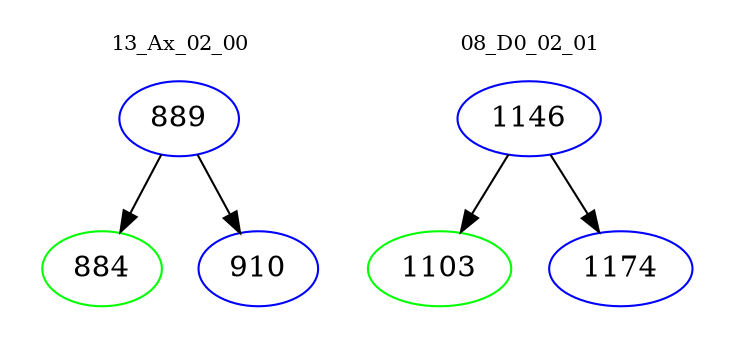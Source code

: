 digraph{
subgraph cluster_0 {
color = white
label = "13_Ax_02_00";
fontsize=10;
T0_889 [label="889", color="blue"]
T0_889 -> T0_884 [color="black"]
T0_884 [label="884", color="green"]
T0_889 -> T0_910 [color="black"]
T0_910 [label="910", color="blue"]
}
subgraph cluster_1 {
color = white
label = "08_D0_02_01";
fontsize=10;
T1_1146 [label="1146", color="blue"]
T1_1146 -> T1_1103 [color="black"]
T1_1103 [label="1103", color="green"]
T1_1146 -> T1_1174 [color="black"]
T1_1174 [label="1174", color="blue"]
}
}
